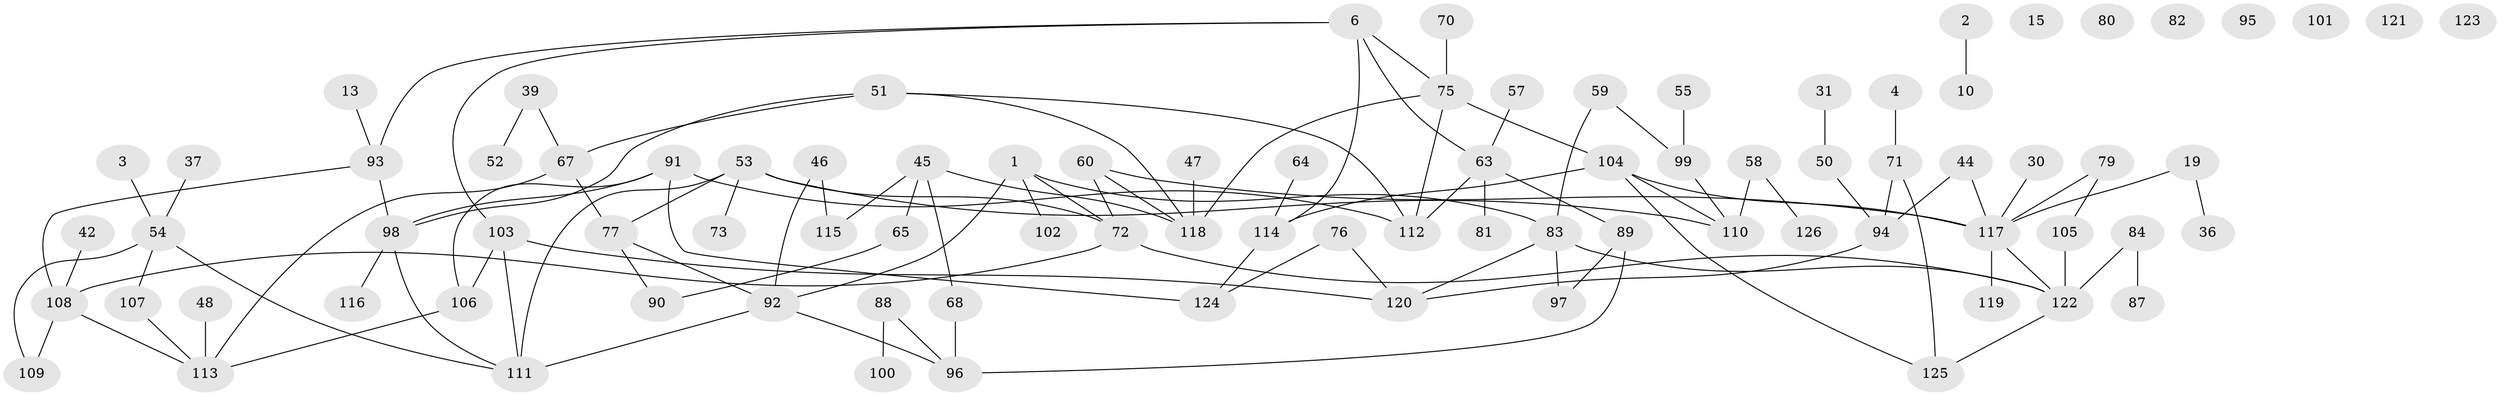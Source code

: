 // original degree distribution, {4: 0.12698412698412698, 1: 0.25396825396825395, 5: 0.07936507936507936, 3: 0.2619047619047619, 0: 0.05555555555555555, 2: 0.20634920634920634, 6: 0.007936507936507936, 7: 0.007936507936507936}
// Generated by graph-tools (version 1.1) at 2025/42/03/04/25 21:42:18]
// undirected, 88 vertices, 112 edges
graph export_dot {
graph [start="1"]
  node [color=gray90,style=filled];
  1;
  2;
  3;
  4;
  6;
  10;
  13;
  15;
  19;
  30;
  31;
  36;
  37;
  39;
  42;
  44;
  45;
  46;
  47;
  48;
  50;
  51 [super="+14"];
  52;
  53;
  54;
  55;
  57;
  58 [super="+32"];
  59;
  60 [super="+16+38"];
  63 [super="+56"];
  64;
  65;
  67;
  68 [super="+22"];
  70;
  71;
  72;
  73;
  75;
  76 [super="+21+66"];
  77 [super="+35"];
  79;
  80;
  81;
  82;
  83;
  84 [super="+11"];
  87;
  88 [super="+12"];
  89;
  90;
  91 [super="+69"];
  92 [super="+9"];
  93;
  94;
  95;
  96 [super="+18"];
  97;
  98 [super="+5"];
  99;
  100;
  101;
  102;
  103;
  104 [super="+17+34+86+85"];
  105;
  106;
  107;
  108 [super="+49+27"];
  109;
  110;
  111 [super="+41"];
  112 [super="+8"];
  113 [super="+7+23"];
  114;
  115;
  116;
  117 [super="+74"];
  118;
  119;
  120;
  121;
  122 [super="+78"];
  123;
  124;
  125 [super="+62"];
  126;
  1 -- 72;
  1 -- 83;
  1 -- 102;
  1 -- 92;
  2 -- 10;
  3 -- 54;
  4 -- 71;
  6 -- 75;
  6 -- 93;
  6 -- 103;
  6 -- 114;
  6 -- 63;
  13 -- 93;
  19 -- 36;
  19 -- 117;
  30 -- 117;
  31 -- 50;
  37 -- 54;
  39 -- 52;
  39 -- 67;
  42 -- 108;
  44 -- 94;
  44 -- 117;
  45 -- 65;
  45 -- 68;
  45 -- 115;
  45 -- 118;
  46 -- 115;
  46 -- 92;
  47 -- 118;
  48 -- 113;
  50 -- 94;
  51 -- 67;
  51 -- 118;
  51 -- 112;
  51 -- 98;
  53 -- 72;
  53 -- 73;
  53 -- 110;
  53 -- 77;
  53 -- 111;
  54 -- 107;
  54 -- 109;
  54 -- 111;
  55 -- 99;
  57 -- 63;
  58 -- 110;
  58 -- 126;
  59 -- 83;
  59 -- 99;
  60 -- 72;
  60 -- 117;
  60 -- 118;
  63 -- 89;
  63 -- 112 [weight=2];
  63 -- 81;
  64 -- 114;
  65 -- 90;
  67 -- 77;
  67 -- 113;
  68 -- 96;
  70 -- 75;
  71 -- 94;
  71 -- 125 [weight=2];
  72 -- 108;
  72 -- 122;
  75 -- 118;
  75 -- 112;
  75 -- 104;
  76 -- 120;
  76 -- 124;
  77 -- 90;
  77 -- 92;
  79 -- 105;
  79 -- 117 [weight=2];
  83 -- 97;
  83 -- 120;
  83 -- 122;
  84 -- 87;
  84 -- 122;
  88 -- 96;
  88 -- 100;
  89 -- 97;
  89 -- 96;
  91 -- 106;
  91 -- 112;
  91 -- 124 [weight=2];
  91 -- 98;
  92 -- 96;
  92 -- 111;
  93 -- 98;
  93 -- 108;
  94 -- 120;
  98 -- 111;
  98 -- 116;
  99 -- 110;
  103 -- 106;
  103 -- 120;
  103 -- 111;
  104 -- 125;
  104 -- 114;
  104 -- 117;
  104 -- 110;
  105 -- 122;
  106 -- 113;
  107 -- 113;
  108 -- 109;
  108 -- 113;
  114 -- 124;
  117 -- 119 [weight=2];
  117 -- 122;
  122 -- 125;
}
